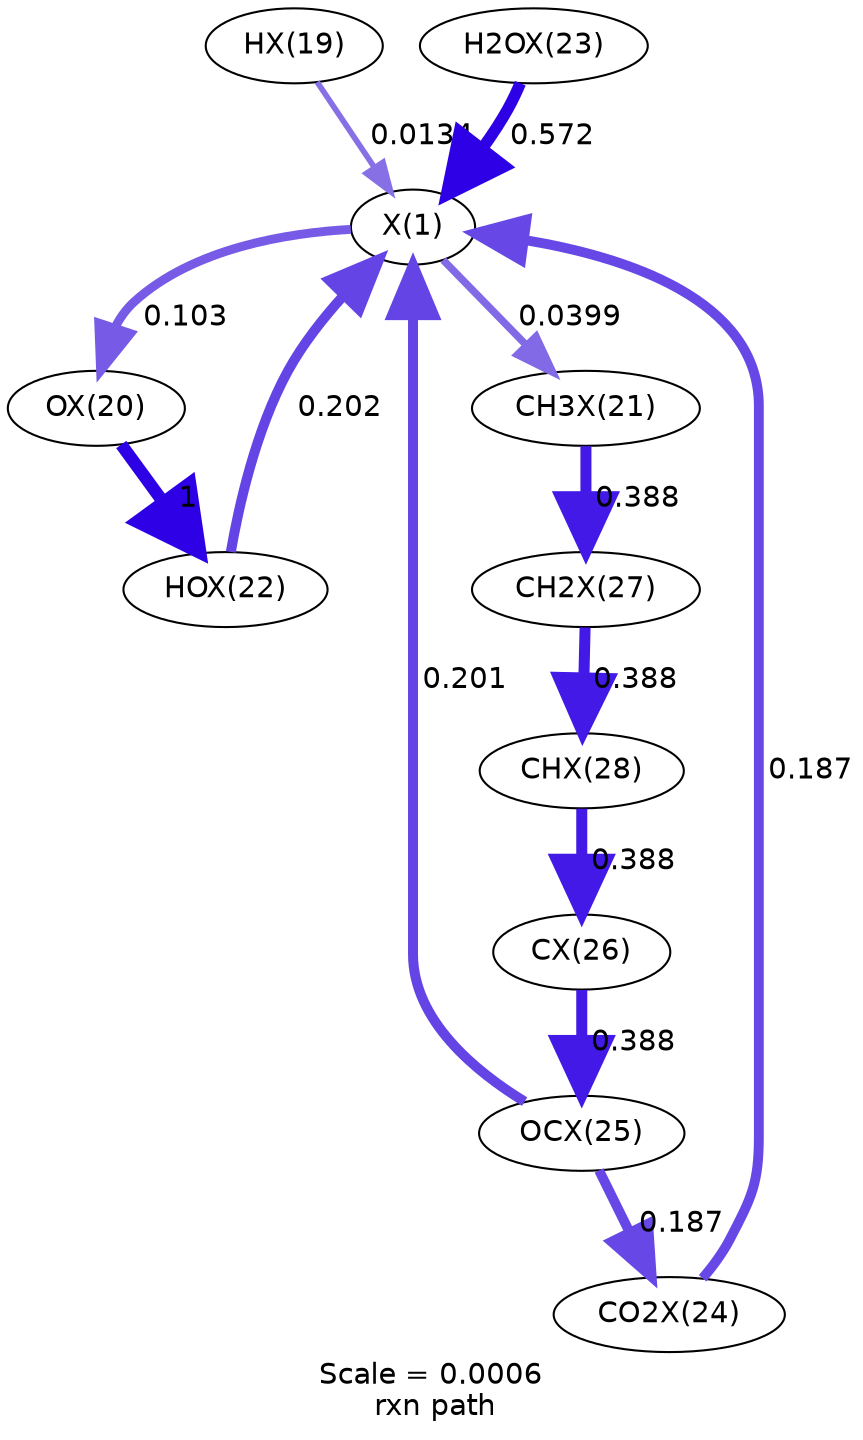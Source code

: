 digraph reaction_paths {
center=1;
s20 -> s22[fontname="Helvetica", style="setlinewidth(4.28)", arrowsize=2.14, color="0.7, 0.603, 0.9"
, label=" 0.103"];
s20 -> s23[fontname="Helvetica", style="setlinewidth(3.57)", arrowsize=1.78, color="0.7, 0.54, 0.9"
, label=" 0.0399"];
s21 -> s20[fontname="Helvetica", style="setlinewidth(2.74)", arrowsize=1.37, color="0.7, 0.513, 0.9"
, label=" 0.0134"];
s24 -> s20[fontname="Helvetica", style="setlinewidth(4.79)", arrowsize=2.4, color="0.7, 0.702, 0.9"
, label=" 0.202"];
s27 -> s20[fontname="Helvetica", style="setlinewidth(4.79)", arrowsize=2.4, color="0.7, 0.701, 0.9"
, label=" 0.201"];
s25 -> s20[fontname="Helvetica", style="setlinewidth(5.58)", arrowsize=2.79, color="0.7, 1.07, 0.9"
, label=" 0.572"];
s26 -> s20[fontname="Helvetica", style="setlinewidth(4.73)", arrowsize=2.37, color="0.7, 0.687, 0.9"
, label=" 0.187"];
s22 -> s24[fontname="Helvetica", style="setlinewidth(6)", arrowsize=3, color="0.7, 1.5, 0.9"
, label=" 1"];
s23 -> s29[fontname="Helvetica", style="setlinewidth(5.29)", arrowsize=2.64, color="0.7, 0.888, 0.9"
, label=" 0.388"];
s29 -> s30[fontname="Helvetica", style="setlinewidth(5.29)", arrowsize=2.64, color="0.7, 0.888, 0.9"
, label=" 0.388"];
s30 -> s28[fontname="Helvetica", style="setlinewidth(5.29)", arrowsize=2.64, color="0.7, 0.888, 0.9"
, label=" 0.388"];
s28 -> s27[fontname="Helvetica", style="setlinewidth(5.29)", arrowsize=2.64, color="0.7, 0.888, 0.9"
, label=" 0.388"];
s27 -> s26[fontname="Helvetica", style="setlinewidth(4.73)", arrowsize=2.37, color="0.7, 0.687, 0.9"
, label=" 0.187"];
s20 [ fontname="Helvetica", label="X(1)"];
s21 [ fontname="Helvetica", label="HX(19)"];
s22 [ fontname="Helvetica", label="OX(20)"];
s23 [ fontname="Helvetica", label="CH3X(21)"];
s24 [ fontname="Helvetica", label="HOX(22)"];
s25 [ fontname="Helvetica", label="H2OX(23)"];
s26 [ fontname="Helvetica", label="CO2X(24)"];
s27 [ fontname="Helvetica", label="OCX(25)"];
s28 [ fontname="Helvetica", label="CX(26)"];
s29 [ fontname="Helvetica", label="CH2X(27)"];
s30 [ fontname="Helvetica", label="CHX(28)"];
 label = "Scale = 0.0006\l rxn path";
 fontname = "Helvetica";
}
